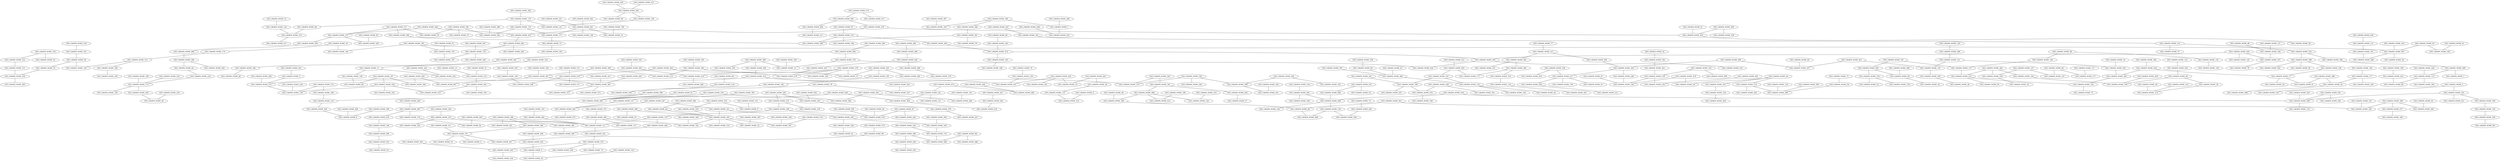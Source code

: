 graph GEO_GRAPH_KRUSKAL_INVERSE_LARGE{
GEO_GRAPH_NODE_516 -- GEO_GRAPH_NODE_321 [weight=9];
GEO_GRAPH_NODE_152 -- GEO_GRAPH_NODE_503 [weight=5];
GEO_GRAPH_NODE_46 -- GEO_GRAPH_NODE_188 [weight=4];
GEO_GRAPH_NODE_64 -- GEO_GRAPH_NODE_219 [weight=4];
GEO_GRAPH_NODE_108 -- GEO_GRAPH_NODE_174 [weight=4];
GEO_GRAPH_NODE_238 -- GEO_GRAPH_NODE_23 [weight=4];
GEO_GRAPH_NODE_397 -- GEO_GRAPH_NODE_165 [weight=4];
GEO_GRAPH_NODE_476 -- GEO_GRAPH_NODE_317 [weight=4];
GEO_GRAPH_NODE_0 -- GEO_GRAPH_NODE_314 [weight=3];
GEO_GRAPH_NODE_44 -- GEO_GRAPH_NODE_114 [weight=3];
GEO_GRAPH_NODE_71 -- GEO_GRAPH_NODE_58 [weight=3];
GEO_GRAPH_NODE_112 -- GEO_GRAPH_NODE_191 [weight=3];
GEO_GRAPH_NODE_115 -- GEO_GRAPH_NODE_314 [weight=3];
GEO_GRAPH_NODE_147 -- GEO_GRAPH_NODE_239 [weight=3];
GEO_GRAPH_NODE_162 -- GEO_GRAPH_NODE_277 [weight=3];
GEO_GRAPH_NODE_219 -- GEO_GRAPH_NODE_338 [weight=3];
GEO_GRAPH_NODE_241 -- GEO_GRAPH_NODE_157 [weight=3];
GEO_GRAPH_NODE_253 -- GEO_GRAPH_NODE_43 [weight=3];
GEO_GRAPH_NODE_261 -- GEO_GRAPH_NODE_148 [weight=3];
GEO_GRAPH_NODE_270 -- GEO_GRAPH_NODE_74 [weight=3];
GEO_GRAPH_NODE_277 -- GEO_GRAPH_NODE_42 [weight=3];
GEO_GRAPH_NODE_299 -- GEO_GRAPH_NODE_133 [weight=3];
GEO_GRAPH_NODE_311 -- GEO_GRAPH_NODE_476 [weight=3];
GEO_GRAPH_NODE_346 -- GEO_GRAPH_NODE_106 [weight=3];
GEO_GRAPH_NODE_347 -- GEO_GRAPH_NODE_16 [weight=3];
GEO_GRAPH_NODE_348 -- GEO_GRAPH_NODE_83 [weight=3];
GEO_GRAPH_NODE_354 -- GEO_GRAPH_NODE_451 [weight=3];
GEO_GRAPH_NODE_355 -- GEO_GRAPH_NODE_160 [weight=3];
GEO_GRAPH_NODE_413 -- GEO_GRAPH_NODE_271 [weight=3];
GEO_GRAPH_NODE_435 -- GEO_GRAPH_NODE_307 [weight=3];
GEO_GRAPH_NODE_438 -- GEO_GRAPH_NODE_303 [weight=3];
GEO_GRAPH_NODE_439 -- GEO_GRAPH_NODE_112 [weight=3];
GEO_GRAPH_NODE_477 -- GEO_GRAPH_NODE_180 [weight=3];
GEO_GRAPH_NODE_484 -- GEO_GRAPH_NODE_6 [weight=3];
GEO_GRAPH_NODE_495 -- GEO_GRAPH_NODE_498 [weight=3];
GEO_GRAPH_NODE_501 -- GEO_GRAPH_NODE_305 [weight=3];
GEO_GRAPH_NODE_502 -- GEO_GRAPH_NODE_243 [weight=3];
GEO_GRAPH_NODE_2 -- GEO_GRAPH_NODE_272 [weight=2];
GEO_GRAPH_NODE_5 -- GEO_GRAPH_NODE_81 [weight=2];
GEO_GRAPH_NODE_11 -- GEO_GRAPH_NODE_126 [weight=2];
GEO_GRAPH_NODE_19 -- GEO_GRAPH_NODE_140 [weight=2];
GEO_GRAPH_NODE_26 -- GEO_GRAPH_NODE_510 [weight=2];
GEO_GRAPH_NODE_28 -- GEO_GRAPH_NODE_435 [weight=2];
GEO_GRAPH_NODE_31 -- GEO_GRAPH_NODE_213 [weight=2];
GEO_GRAPH_NODE_36 -- GEO_GRAPH_NODE_115 [weight=2];
GEO_GRAPH_NODE_48 -- GEO_GRAPH_NODE_331 [weight=2];
GEO_GRAPH_NODE_50 -- GEO_GRAPH_NODE_350 [weight=2];
GEO_GRAPH_NODE_51 -- GEO_GRAPH_NODE_155 [weight=2];
GEO_GRAPH_NODE_61 -- GEO_GRAPH_NODE_350 [weight=2];
GEO_GRAPH_NODE_65 -- GEO_GRAPH_NODE_329 [weight=2];
GEO_GRAPH_NODE_67 -- GEO_GRAPH_NODE_510 [weight=2];
GEO_GRAPH_NODE_70 -- GEO_GRAPH_NODE_159 [weight=2];
GEO_GRAPH_NODE_84 -- GEO_GRAPH_NODE_167 [weight=2];
GEO_GRAPH_NODE_84 -- GEO_GRAPH_NODE_377 [weight=2];
GEO_GRAPH_NODE_93 -- GEO_GRAPH_NODE_200 [weight=2];
GEO_GRAPH_NODE_118 -- GEO_GRAPH_NODE_499 [weight=2];
GEO_GRAPH_NODE_119 -- GEO_GRAPH_NODE_447 [weight=2];
GEO_GRAPH_NODE_123 -- GEO_GRAPH_NODE_29 [weight=2];
GEO_GRAPH_NODE_126 -- GEO_GRAPH_NODE_60 [weight=2];
GEO_GRAPH_NODE_131 -- GEO_GRAPH_NODE_344 [weight=2];
GEO_GRAPH_NODE_135 -- GEO_GRAPH_NODE_138 [weight=2];
GEO_GRAPH_NODE_136 -- GEO_GRAPH_NODE_504 [weight=2];
GEO_GRAPH_NODE_146 -- GEO_GRAPH_NODE_248 [weight=2];
GEO_GRAPH_NODE_149 -- GEO_GRAPH_NODE_490 [weight=2];
GEO_GRAPH_NODE_150 -- GEO_GRAPH_NODE_45 [weight=2];
GEO_GRAPH_NODE_151 -- GEO_GRAPH_NODE_9 [weight=2];
GEO_GRAPH_NODE_163 -- GEO_GRAPH_NODE_407 [weight=2];
GEO_GRAPH_NODE_174 -- GEO_GRAPH_NODE_265 [weight=2];
GEO_GRAPH_NODE_175 -- GEO_GRAPH_NODE_513 [weight=2];
GEO_GRAPH_NODE_183 -- GEO_GRAPH_NODE_472 [weight=2];
GEO_GRAPH_NODE_186 -- GEO_GRAPH_NODE_170 [weight=2];
GEO_GRAPH_NODE_191 -- GEO_GRAPH_NODE_266 [weight=2];
GEO_GRAPH_NODE_201 -- GEO_GRAPH_NODE_327 [weight=2];
GEO_GRAPH_NODE_206 -- GEO_GRAPH_NODE_7 [weight=2];
GEO_GRAPH_NODE_220 -- GEO_GRAPH_NODE_242 [weight=2];
GEO_GRAPH_NODE_226 -- GEO_GRAPH_NODE_113 [weight=2];
GEO_GRAPH_NODE_228 -- GEO_GRAPH_NODE_315 [weight=2];
GEO_GRAPH_NODE_229 -- GEO_GRAPH_NODE_405 [weight=2];
GEO_GRAPH_NODE_229 -- GEO_GRAPH_NODE_517 [weight=2];
GEO_GRAPH_NODE_234 -- GEO_GRAPH_NODE_483 [weight=2];
GEO_GRAPH_NODE_237 -- GEO_GRAPH_NODE_524 [weight=2];
GEO_GRAPH_NODE_240 -- GEO_GRAPH_NODE_301 [weight=2];
GEO_GRAPH_NODE_255 -- GEO_GRAPH_NODE_172 [weight=2];
GEO_GRAPH_NODE_257 -- GEO_GRAPH_NODE_79 [weight=2];
GEO_GRAPH_NODE_261 -- GEO_GRAPH_NODE_21 [weight=2];
GEO_GRAPH_NODE_264 -- GEO_GRAPH_NODE_476 [weight=2];
GEO_GRAPH_NODE_270 -- GEO_GRAPH_NODE_205 [weight=2];
GEO_GRAPH_NODE_271 -- GEO_GRAPH_NODE_234 [weight=2];
GEO_GRAPH_NODE_275 -- GEO_GRAPH_NODE_329 [weight=2];
GEO_GRAPH_NODE_280 -- GEO_GRAPH_NODE_272 [weight=2];
GEO_GRAPH_NODE_284 -- GEO_GRAPH_NODE_28 [weight=2];
GEO_GRAPH_NODE_306 -- GEO_GRAPH_NODE_195 [weight=2];
GEO_GRAPH_NODE_306 -- GEO_GRAPH_NODE_200 [weight=2];
GEO_GRAPH_NODE_309 -- GEO_GRAPH_NODE_6 [weight=2];
GEO_GRAPH_NODE_310 -- GEO_GRAPH_NODE_208 [weight=2];
GEO_GRAPH_NODE_315 -- GEO_GRAPH_NODE_186 [weight=2];
GEO_GRAPH_NODE_315 -- GEO_GRAPH_NODE_278 [weight=2];
GEO_GRAPH_NODE_322 -- GEO_GRAPH_NODE_174 [weight=2];
GEO_GRAPH_NODE_323 -- GEO_GRAPH_NODE_221 [weight=2];
GEO_GRAPH_NODE_328 -- GEO_GRAPH_NODE_307 [weight=2];
GEO_GRAPH_NODE_333 -- GEO_GRAPH_NODE_9 [weight=2];
GEO_GRAPH_NODE_333 -- GEO_GRAPH_NODE_334 [weight=2];
GEO_GRAPH_NODE_336 -- GEO_GRAPH_NODE_230 [weight=2];
GEO_GRAPH_NODE_337 -- GEO_GRAPH_NODE_55 [weight=2];
GEO_GRAPH_NODE_337 -- GEO_GRAPH_NODE_457 [weight=2];
GEO_GRAPH_NODE_340 -- GEO_GRAPH_NODE_7 [weight=2];
GEO_GRAPH_NODE_345 -- GEO_GRAPH_NODE_235 [weight=2];
GEO_GRAPH_NODE_348 -- GEO_GRAPH_NODE_263 [weight=2];
GEO_GRAPH_NODE_349 -- GEO_GRAPH_NODE_142 [weight=2];
GEO_GRAPH_NODE_351 -- GEO_GRAPH_NODE_369 [weight=2];
GEO_GRAPH_NODE_356 -- GEO_GRAPH_NODE_94 [weight=2];
GEO_GRAPH_NODE_357 -- GEO_GRAPH_NODE_60 [weight=2];
GEO_GRAPH_NODE_361 -- GEO_GRAPH_NODE_335 [weight=2];
GEO_GRAPH_NODE_365 -- GEO_GRAPH_NODE_238 [weight=2];
GEO_GRAPH_NODE_368 -- GEO_GRAPH_NODE_438 [weight=2];
GEO_GRAPH_NODE_379 -- GEO_GRAPH_NODE_250 [weight=2];
GEO_GRAPH_NODE_388 -- GEO_GRAPH_NODE_40 [weight=2];
GEO_GRAPH_NODE_391 -- GEO_GRAPH_NODE_127 [weight=2];
GEO_GRAPH_NODE_392 -- GEO_GRAPH_NODE_69 [weight=2];
GEO_GRAPH_NODE_395 -- GEO_GRAPH_NODE_215 [weight=2];
GEO_GRAPH_NODE_399 -- GEO_GRAPH_NODE_53 [weight=2];
GEO_GRAPH_NODE_399 -- GEO_GRAPH_NODE_435 [weight=2];
GEO_GRAPH_NODE_407 -- GEO_GRAPH_NODE_39 [weight=2];
GEO_GRAPH_NODE_409 -- GEO_GRAPH_NODE_136 [weight=2];
GEO_GRAPH_NODE_410 -- GEO_GRAPH_NODE_149 [weight=2];
GEO_GRAPH_NODE_411 -- GEO_GRAPH_NODE_467 [weight=2];
GEO_GRAPH_NODE_420 -- GEO_GRAPH_NODE_504 [weight=2];
GEO_GRAPH_NODE_425 -- GEO_GRAPH_NODE_14 [weight=2];
GEO_GRAPH_NODE_426 -- GEO_GRAPH_NODE_298 [weight=2];
GEO_GRAPH_NODE_434 -- GEO_GRAPH_NODE_302 [weight=2];
GEO_GRAPH_NODE_435 -- GEO_GRAPH_NODE_52 [weight=2];
GEO_GRAPH_NODE_435 -- GEO_GRAPH_NODE_142 [weight=2];
GEO_GRAPH_NODE_435 -- GEO_GRAPH_NODE_274 [weight=2];
GEO_GRAPH_NODE_440 -- GEO_GRAPH_NODE_475 [weight=2];
GEO_GRAPH_NODE_443 -- GEO_GRAPH_NODE_467 [weight=2];
GEO_GRAPH_NODE_446 -- GEO_GRAPH_NODE_351 [weight=2];
GEO_GRAPH_NODE_449 -- GEO_GRAPH_NODE_465 [weight=2];
GEO_GRAPH_NODE_450 -- GEO_GRAPH_NODE_235 [weight=2];
GEO_GRAPH_NODE_454 -- GEO_GRAPH_NODE_246 [weight=2];
GEO_GRAPH_NODE_459 -- GEO_GRAPH_NODE_98 [weight=2];
GEO_GRAPH_NODE_463 -- GEO_GRAPH_NODE_82 [weight=2];
GEO_GRAPH_NODE_464 -- GEO_GRAPH_NODE_276 [weight=2];
GEO_GRAPH_NODE_465 -- GEO_GRAPH_NODE_178 [weight=2];
GEO_GRAPH_NODE_467 -- GEO_GRAPH_NODE_473 [weight=2];
GEO_GRAPH_NODE_469 -- GEO_GRAPH_NODE_113 [weight=2];
GEO_GRAPH_NODE_470 -- GEO_GRAPH_NODE_380 [weight=2];
GEO_GRAPH_NODE_472 -- GEO_GRAPH_NODE_103 [weight=2];
GEO_GRAPH_NODE_474 -- GEO_GRAPH_NODE_241 [weight=2];
GEO_GRAPH_NODE_474 -- GEO_GRAPH_NODE_498 [weight=2];
GEO_GRAPH_NODE_476 -- GEO_GRAPH_NODE_248 [weight=2];
GEO_GRAPH_NODE_478 -- GEO_GRAPH_NODE_194 [weight=2];
GEO_GRAPH_NODE_480 -- GEO_GRAPH_NODE_465 [weight=2];
GEO_GRAPH_NODE_482 -- GEO_GRAPH_NODE_374 [weight=2];
GEO_GRAPH_NODE_488 -- GEO_GRAPH_NODE_348 [weight=2];
GEO_GRAPH_NODE_497 -- GEO_GRAPH_NODE_116 [weight=2];
GEO_GRAPH_NODE_503 -- GEO_GRAPH_NODE_62 [weight=2];
GEO_GRAPH_NODE_506 -- GEO_GRAPH_NODE_293 [weight=2];
GEO_GRAPH_NODE_508 -- GEO_GRAPH_NODE_451 [weight=2];
GEO_GRAPH_NODE_509 -- GEO_GRAPH_NODE_137 [weight=2];
GEO_GRAPH_NODE_509 -- GEO_GRAPH_NODE_142 [weight=2];
GEO_GRAPH_NODE_511 -- GEO_GRAPH_NODE_337 [weight=2];
GEO_GRAPH_NODE_512 -- GEO_GRAPH_NODE_431 [weight=2];
GEO_GRAPH_NODE_514 -- GEO_GRAPH_NODE_307 [weight=2];
GEO_GRAPH_NODE_515 -- GEO_GRAPH_NODE_403 [weight=2];
GEO_GRAPH_NODE_515 -- GEO_GRAPH_NODE_499 [weight=2];
GEO_GRAPH_NODE_517 -- GEO_GRAPH_NODE_130 [weight=2];
GEO_GRAPH_NODE_519 -- GEO_GRAPH_NODE_332 [weight=2];
GEO_GRAPH_NODE_4 -- GEO_GRAPH_NODE_319 [weight=1];
GEO_GRAPH_NODE_4 -- GEO_GRAPH_NODE_323 [weight=1];
GEO_GRAPH_NODE_7 -- GEO_GRAPH_NODE_222 [weight=1];
GEO_GRAPH_NODE_10 -- GEO_GRAPH_NODE_122 [weight=1];
GEO_GRAPH_NODE_11 -- GEO_GRAPH_NODE_242 [weight=1];
GEO_GRAPH_NODE_13 -- GEO_GRAPH_NODE_213 [weight=1];
GEO_GRAPH_NODE_17 -- GEO_GRAPH_NODE_8 [weight=1];
GEO_GRAPH_NODE_17 -- GEO_GRAPH_NODE_20 [weight=1];
GEO_GRAPH_NODE_18 -- GEO_GRAPH_NODE_422 [weight=1];
GEO_GRAPH_NODE_19 -- GEO_GRAPH_NODE_175 [weight=1];
GEO_GRAPH_NODE_30 -- GEO_GRAPH_NODE_114 [weight=1];
GEO_GRAPH_NODE_32 -- GEO_GRAPH_NODE_184 [weight=1];
GEO_GRAPH_NODE_33 -- GEO_GRAPH_NODE_234 [weight=1];
GEO_GRAPH_NODE_38 -- GEO_GRAPH_NODE_33 [weight=1];
GEO_GRAPH_NODE_38 -- GEO_GRAPH_NODE_145 [weight=1];
GEO_GRAPH_NODE_41 -- GEO_GRAPH_NODE_423 [weight=1];
GEO_GRAPH_NODE_42 -- GEO_GRAPH_NODE_468 [weight=1];
GEO_GRAPH_NODE_50 -- GEO_GRAPH_NODE_407 [weight=1];
GEO_GRAPH_NODE_54 -- GEO_GRAPH_NODE_34 [weight=1];
GEO_GRAPH_NODE_54 -- GEO_GRAPH_NODE_507 [weight=1];
GEO_GRAPH_NODE_54 -- GEO_GRAPH_NODE_515 [weight=1];
GEO_GRAPH_NODE_58 -- GEO_GRAPH_NODE_499 [weight=1];
GEO_GRAPH_NODE_62 -- GEO_GRAPH_NODE_30 [weight=1];
GEO_GRAPH_NODE_62 -- GEO_GRAPH_NODE_199 [weight=1];
GEO_GRAPH_NODE_63 -- GEO_GRAPH_NODE_460 [weight=1];
GEO_GRAPH_NODE_67 -- GEO_GRAPH_NODE_202 [weight=1];
GEO_GRAPH_NODE_68 -- GEO_GRAPH_NODE_109 [weight=1];
GEO_GRAPH_NODE_68 -- GEO_GRAPH_NODE_135 [weight=1];
GEO_GRAPH_NODE_72 -- GEO_GRAPH_NODE_420 [weight=1];
GEO_GRAPH_NODE_73 -- GEO_GRAPH_NODE_164 [weight=1];
GEO_GRAPH_NODE_77 -- GEO_GRAPH_NODE_217 [weight=1];
GEO_GRAPH_NODE_78 -- GEO_GRAPH_NODE_91 [weight=1];
GEO_GRAPH_NODE_78 -- GEO_GRAPH_NODE_327 [weight=1];
GEO_GRAPH_NODE_80 -- GEO_GRAPH_NODE_344 [weight=1];
GEO_GRAPH_NODE_83 -- GEO_GRAPH_NODE_232 [weight=1];
GEO_GRAPH_NODE_85 -- GEO_GRAPH_NODE_437 [weight=1];
GEO_GRAPH_NODE_86 -- GEO_GRAPH_NODE_489 [weight=1];
GEO_GRAPH_NODE_87 -- GEO_GRAPH_NODE_194 [weight=1];
GEO_GRAPH_NODE_88 -- GEO_GRAPH_NODE_400 [weight=1];
GEO_GRAPH_NODE_88 -- GEO_GRAPH_NODE_486 [weight=1];
GEO_GRAPH_NODE_90 -- GEO_GRAPH_NODE_183 [weight=1];
GEO_GRAPH_NODE_91 -- GEO_GRAPH_NODE_480 [weight=1];
GEO_GRAPH_NODE_92 -- GEO_GRAPH_NODE_24 [weight=1];
GEO_GRAPH_NODE_94 -- GEO_GRAPH_NODE_460 [weight=1];
GEO_GRAPH_NODE_97 -- GEO_GRAPH_NODE_101 [weight=1];
GEO_GRAPH_NODE_99 -- GEO_GRAPH_NODE_457 [weight=1];
GEO_GRAPH_NODE_101 -- GEO_GRAPH_NODE_198 [weight=1];
GEO_GRAPH_NODE_101 -- GEO_GRAPH_NODE_285 [weight=1];
GEO_GRAPH_NODE_101 -- GEO_GRAPH_NODE_369 [weight=1];
GEO_GRAPH_NODE_103 -- GEO_GRAPH_NODE_168 [weight=1];
GEO_GRAPH_NODE_104 -- GEO_GRAPH_NODE_395 [weight=1];
GEO_GRAPH_NODE_105 -- GEO_GRAPH_NODE_339 [weight=1];
GEO_GRAPH_NODE_107 -- GEO_GRAPH_NODE_393 [weight=1];
GEO_GRAPH_NODE_109 -- GEO_GRAPH_NODE_173 [weight=1];
GEO_GRAPH_NODE_110 -- GEO_GRAPH_NODE_520 [weight=1];
GEO_GRAPH_NODE_111 -- GEO_GRAPH_NODE_233 [weight=1];
GEO_GRAPH_NODE_113 -- GEO_GRAPH_NODE_66 [weight=1];
GEO_GRAPH_NODE_113 -- GEO_GRAPH_NODE_304 [weight=1];
GEO_GRAPH_NODE_116 -- GEO_GRAPH_NODE_197 [weight=1];
GEO_GRAPH_NODE_116 -- GEO_GRAPH_NODE_249 [weight=1];
GEO_GRAPH_NODE_117 -- GEO_GRAPH_NODE_377 [weight=1];
GEO_GRAPH_NODE_120 -- GEO_GRAPH_NODE_296 [weight=1];
GEO_GRAPH_NODE_121 -- GEO_GRAPH_NODE_107 [weight=1];
GEO_GRAPH_NODE_121 -- GEO_GRAPH_NODE_422 [weight=1];
GEO_GRAPH_NODE_122 -- GEO_GRAPH_NODE_331 [weight=1];
GEO_GRAPH_NODE_123 -- GEO_GRAPH_NODE_100 [weight=1];
GEO_GRAPH_NODE_124 -- GEO_GRAPH_NODE_75 [weight=1];
GEO_GRAPH_NODE_127 -- GEO_GRAPH_NODE_440 [weight=1];
GEO_GRAPH_NODE_128 -- GEO_GRAPH_NODE_141 [weight=1];
GEO_GRAPH_NODE_132 -- GEO_GRAPH_NODE_114 [weight=1];
GEO_GRAPH_NODE_134 -- GEO_GRAPH_NODE_481 [weight=1];
GEO_GRAPH_NODE_136 -- GEO_GRAPH_NODE_489 [weight=1];
GEO_GRAPH_NODE_143 -- GEO_GRAPH_NODE_268 [weight=1];
GEO_GRAPH_NODE_147 -- GEO_GRAPH_NODE_167 [weight=1];
GEO_GRAPH_NODE_150 -- GEO_GRAPH_NODE_413 [weight=1];
GEO_GRAPH_NODE_153 -- GEO_GRAPH_NODE_404 [weight=1];
GEO_GRAPH_NODE_154 -- GEO_GRAPH_NODE_204 [weight=1];
GEO_GRAPH_NODE_155 -- GEO_GRAPH_NODE_197 [weight=1];
GEO_GRAPH_NODE_156 -- GEO_GRAPH_NODE_17 [weight=1];
GEO_GRAPH_NODE_159 -- GEO_GRAPH_NODE_431 [weight=1];
GEO_GRAPH_NODE_161 -- GEO_GRAPH_NODE_195 [weight=1];
GEO_GRAPH_NODE_166 -- GEO_GRAPH_NODE_355 [weight=1];
GEO_GRAPH_NODE_166 -- GEO_GRAPH_NODE_433 [weight=1];
GEO_GRAPH_NODE_169 -- GEO_GRAPH_NODE_110 [weight=1];
GEO_GRAPH_NODE_170 -- GEO_GRAPH_NODE_111 [weight=1];
GEO_GRAPH_NODE_170 -- GEO_GRAPH_NODE_408 [weight=1];
GEO_GRAPH_NODE_172 -- GEO_GRAPH_NODE_400 [weight=1];
GEO_GRAPH_NODE_173 -- GEO_GRAPH_NODE_223 [weight=1];
GEO_GRAPH_NODE_174 -- GEO_GRAPH_NODE_129 [weight=1];
GEO_GRAPH_NODE_176 -- GEO_GRAPH_NODE_48 [weight=1];
GEO_GRAPH_NODE_176 -- GEO_GRAPH_NODE_141 [weight=1];
GEO_GRAPH_NODE_176 -- GEO_GRAPH_NODE_179 [weight=1];
GEO_GRAPH_NODE_177 -- GEO_GRAPH_NODE_73 [weight=1];
GEO_GRAPH_NODE_178 -- GEO_GRAPH_NODE_82 [weight=1];
GEO_GRAPH_NODE_179 -- GEO_GRAPH_NODE_177 [weight=1];
GEO_GRAPH_NODE_179 -- GEO_GRAPH_NODE_382 [weight=1];
GEO_GRAPH_NODE_181 -- GEO_GRAPH_NODE_173 [weight=1];
GEO_GRAPH_NODE_181 -- GEO_GRAPH_NODE_458 [weight=1];
GEO_GRAPH_NODE_182 -- GEO_GRAPH_NODE_338 [weight=1];
GEO_GRAPH_NODE_184 -- GEO_GRAPH_NODE_441 [weight=1];
GEO_GRAPH_NODE_185 -- GEO_GRAPH_NODE_140 [weight=1];
GEO_GRAPH_NODE_185 -- GEO_GRAPH_NODE_155 [weight=1];
GEO_GRAPH_NODE_185 -- GEO_GRAPH_NODE_407 [weight=1];
GEO_GRAPH_NODE_186 -- GEO_GRAPH_NODE_510 [weight=1];
GEO_GRAPH_NODE_187 -- GEO_GRAPH_NODE_123 [weight=1];
GEO_GRAPH_NODE_187 -- GEO_GRAPH_NODE_166 [weight=1];
GEO_GRAPH_NODE_188 -- GEO_GRAPH_NODE_86 [weight=1];
GEO_GRAPH_NODE_189 -- GEO_GRAPH_NODE_414 [weight=1];
GEO_GRAPH_NODE_190 -- GEO_GRAPH_NODE_21 [weight=1];
GEO_GRAPH_NODE_192 -- GEO_GRAPH_NODE_199 [weight=1];
GEO_GRAPH_NODE_193 -- GEO_GRAPH_NODE_182 [weight=1];
GEO_GRAPH_NODE_196 -- GEO_GRAPH_NODE_105 [weight=1];
GEO_GRAPH_NODE_203 -- GEO_GRAPH_NODE_14 [weight=1];
GEO_GRAPH_NODE_203 -- GEO_GRAPH_NODE_36 [weight=1];
GEO_GRAPH_NODE_205 -- GEO_GRAPH_NODE_416 [weight=1];
GEO_GRAPH_NODE_207 -- GEO_GRAPH_NODE_343 [weight=1];
GEO_GRAPH_NODE_209 -- GEO_GRAPH_NODE_215 [weight=1];
GEO_GRAPH_NODE_209 -- GEO_GRAPH_NODE_267 [weight=1];
GEO_GRAPH_NODE_210 -- GEO_GRAPH_NODE_102 [weight=1];
GEO_GRAPH_NODE_213 -- GEO_GRAPH_NODE_361 [weight=1];
GEO_GRAPH_NODE_214 -- GEO_GRAPH_NODE_406 [weight=1];
GEO_GRAPH_NODE_216 -- GEO_GRAPH_NODE_56 [weight=1];
GEO_GRAPH_NODE_217 -- GEO_GRAPH_NODE_442 [weight=1];
GEO_GRAPH_NODE_217 -- GEO_GRAPH_NODE_462 [weight=1];
GEO_GRAPH_NODE_223 -- GEO_GRAPH_NODE_95 [weight=1];
GEO_GRAPH_NODE_223 -- GEO_GRAPH_NODE_124 [weight=1];
GEO_GRAPH_NODE_224 -- GEO_GRAPH_NODE_279 [weight=1];
GEO_GRAPH_NODE_228 -- GEO_GRAPH_NODE_243 [weight=1];
GEO_GRAPH_NODE_232 -- GEO_GRAPH_NODE_174 [weight=1];
GEO_GRAPH_NODE_233 -- GEO_GRAPH_NODE_270 [weight=1];
GEO_GRAPH_NODE_236 -- GEO_GRAPH_NODE_158 [weight=1];
GEO_GRAPH_NODE_237 -- GEO_GRAPH_NODE_111 [weight=1];
GEO_GRAPH_NODE_239 -- GEO_GRAPH_NODE_25 [weight=1];
GEO_GRAPH_NODE_240 -- GEO_GRAPH_NODE_355 [weight=1];
GEO_GRAPH_NODE_241 -- GEO_GRAPH_NODE_450 [weight=1];
GEO_GRAPH_NODE_243 -- GEO_GRAPH_NODE_378 [weight=1];
GEO_GRAPH_NODE_246 -- GEO_GRAPH_NODE_194 [weight=1];
GEO_GRAPH_NODE_247 -- GEO_GRAPH_NODE_345 [weight=1];
GEO_GRAPH_NODE_251 -- GEO_GRAPH_NODE_261 [weight=1];
GEO_GRAPH_NODE_254 -- GEO_GRAPH_NODE_237 [weight=1];
GEO_GRAPH_NODE_258 -- GEO_GRAPH_NODE_493 [weight=1];
GEO_GRAPH_NODE_261 -- GEO_GRAPH_NODE_177 [weight=1];
GEO_GRAPH_NODE_262 -- GEO_GRAPH_NODE_27 [weight=1];
GEO_GRAPH_NODE_264 -- GEO_GRAPH_NODE_279 [weight=1];
GEO_GRAPH_NODE_265 -- GEO_GRAPH_NODE_56 [weight=1];
GEO_GRAPH_NODE_267 -- GEO_GRAPH_NODE_98 [weight=1];
GEO_GRAPH_NODE_267 -- GEO_GRAPH_NODE_467 [weight=1];
GEO_GRAPH_NODE_269 -- GEO_GRAPH_NODE_437 [weight=1];
GEO_GRAPH_NODE_269 -- GEO_GRAPH_NODE_454 [weight=1];
GEO_GRAPH_NODE_270 -- GEO_GRAPH_NODE_244 [weight=1];
GEO_GRAPH_NODE_272 -- GEO_GRAPH_NODE_158 [weight=1];
GEO_GRAPH_NODE_273 -- GEO_GRAPH_NODE_99 [weight=1];
GEO_GRAPH_NODE_275 -- GEO_GRAPH_NODE_436 [weight=1];
GEO_GRAPH_NODE_276 -- GEO_GRAPH_NODE_15 [weight=1];
GEO_GRAPH_NODE_276 -- GEO_GRAPH_NODE_424 [weight=1];
GEO_GRAPH_NODE_277 -- GEO_GRAPH_NODE_330 [weight=1];
GEO_GRAPH_NODE_281 -- GEO_GRAPH_NODE_392 [weight=1];
GEO_GRAPH_NODE_282 -- GEO_GRAPH_NODE_192 [weight=1];
GEO_GRAPH_NODE_282 -- GEO_GRAPH_NODE_223 [weight=1];
GEO_GRAPH_NODE_282 -- GEO_GRAPH_NODE_239 [weight=1];
GEO_GRAPH_NODE_283 -- GEO_GRAPH_NODE_176 [weight=1];
GEO_GRAPH_NODE_285 -- GEO_GRAPH_NODE_472 [weight=1];
GEO_GRAPH_NODE_286 -- GEO_GRAPH_NODE_92 [weight=1];
GEO_GRAPH_NODE_287 -- GEO_GRAPH_NODE_146 [weight=1];
GEO_GRAPH_NODE_288 -- GEO_GRAPH_NODE_8 [weight=1];
GEO_GRAPH_NODE_288 -- GEO_GRAPH_NODE_42 [weight=1];
GEO_GRAPH_NODE_289 -- GEO_GRAPH_NODE_426 [weight=1];
GEO_GRAPH_NODE_290 -- GEO_GRAPH_NODE_464 [weight=1];
GEO_GRAPH_NODE_292 -- GEO_GRAPH_NODE_352 [weight=1];
GEO_GRAPH_NODE_292 -- GEO_GRAPH_NODE_508 [weight=1];
GEO_GRAPH_NODE_293 -- GEO_GRAPH_NODE_5 [weight=1];
GEO_GRAPH_NODE_294 -- GEO_GRAPH_NODE_212 [weight=1];
GEO_GRAPH_NODE_295 -- GEO_GRAPH_NODE_218 [weight=1];
GEO_GRAPH_NODE_295 -- GEO_GRAPH_NODE_424 [weight=1];
GEO_GRAPH_NODE_296 -- GEO_GRAPH_NODE_121 [weight=1];
GEO_GRAPH_NODE_297 -- GEO_GRAPH_NODE_440 [weight=1];
GEO_GRAPH_NODE_297 -- GEO_GRAPH_NODE_521 [weight=1];
GEO_GRAPH_NODE_298 -- GEO_GRAPH_NODE_376 [weight=1];
GEO_GRAPH_NODE_302 -- GEO_GRAPH_NODE_124 [weight=1];
GEO_GRAPH_NODE_306 -- GEO_GRAPH_NODE_477 [weight=1];
GEO_GRAPH_NODE_308 -- GEO_GRAPH_NODE_256 [weight=1];
GEO_GRAPH_NODE_308 -- GEO_GRAPH_NODE_423 [weight=1];
GEO_GRAPH_NODE_310 -- GEO_GRAPH_NODE_519 [weight=1];
GEO_GRAPH_NODE_312 -- GEO_GRAPH_NODE_37 [weight=1];
GEO_GRAPH_NODE_312 -- GEO_GRAPH_NODE_522 [weight=1];
GEO_GRAPH_NODE_316 -- GEO_GRAPH_NODE_22 [weight=1];
GEO_GRAPH_NODE_316 -- GEO_GRAPH_NODE_139 [weight=1];
GEO_GRAPH_NODE_318 -- GEO_GRAPH_NODE_81 [weight=1];
GEO_GRAPH_NODE_320 -- GEO_GRAPH_NODE_341 [weight=1];
GEO_GRAPH_NODE_320 -- GEO_GRAPH_NODE_370 [weight=1];
GEO_GRAPH_NODE_321 -- GEO_GRAPH_NODE_38 [weight=1];
GEO_GRAPH_NODE_323 -- GEO_GRAPH_NODE_196 [weight=1];
GEO_GRAPH_NODE_323 -- GEO_GRAPH_NODE_299 [weight=1];
GEO_GRAPH_NODE_324 -- GEO_GRAPH_NODE_267 [weight=1];
GEO_GRAPH_NODE_325 -- GEO_GRAPH_NODE_299 [weight=1];
GEO_GRAPH_NODE_331 -- GEO_GRAPH_NODE_417 [weight=1];
GEO_GRAPH_NODE_334 -- GEO_GRAPH_NODE_435 [weight=1];
GEO_GRAPH_NODE_336 -- GEO_GRAPH_NODE_370 [weight=1];
GEO_GRAPH_NODE_336 -- GEO_GRAPH_NODE_508 [weight=1];
GEO_GRAPH_NODE_337 -- GEO_GRAPH_NODE_3 [weight=1];
GEO_GRAPH_NODE_339 -- GEO_GRAPH_NODE_89 [weight=1];
GEO_GRAPH_NODE_340 -- GEO_GRAPH_NODE_165 [weight=1];
GEO_GRAPH_NODE_340 -- GEO_GRAPH_NODE_446 [weight=1];
GEO_GRAPH_NODE_341 -- GEO_GRAPH_NODE_262 [weight=1];
GEO_GRAPH_NODE_341 -- GEO_GRAPH_NODE_496 [weight=1];
GEO_GRAPH_NODE_342 -- GEO_GRAPH_NODE_172 [weight=1];
GEO_GRAPH_NODE_343 -- GEO_GRAPH_NODE_312 [weight=1];
GEO_GRAPH_NODE_344 -- GEO_GRAPH_NODE_257 [weight=1];
GEO_GRAPH_NODE_347 -- GEO_GRAPH_NODE_466 [weight=1];
GEO_GRAPH_NODE_351 -- GEO_GRAPH_NODE_76 [weight=1];
GEO_GRAPH_NODE_353 -- GEO_GRAPH_NODE_402 [weight=1];
GEO_GRAPH_NODE_357 -- GEO_GRAPH_NODE_384 [weight=1];
GEO_GRAPH_NODE_357 -- GEO_GRAPH_NODE_430 [weight=1];
GEO_GRAPH_NODE_358 -- GEO_GRAPH_NODE_432 [weight=1];
GEO_GRAPH_NODE_359 -- GEO_GRAPH_NODE_15 [weight=1];
GEO_GRAPH_NODE_360 -- GEO_GRAPH_NODE_337 [weight=1];
GEO_GRAPH_NODE_360 -- GEO_GRAPH_NODE_506 [weight=1];
GEO_GRAPH_NODE_361 -- GEO_GRAPH_NODE_415 [weight=1];
GEO_GRAPH_NODE_362 -- GEO_GRAPH_NODE_512 [weight=1];
GEO_GRAPH_NODE_363 -- GEO_GRAPH_NODE_205 [weight=1];
GEO_GRAPH_NODE_364 -- GEO_GRAPH_NODE_469 [weight=1];
GEO_GRAPH_NODE_365 -- GEO_GRAPH_NODE_255 [weight=1];
GEO_GRAPH_NODE_366 -- GEO_GRAPH_NODE_110 [weight=1];
GEO_GRAPH_NODE_366 -- GEO_GRAPH_NODE_480 [weight=1];
GEO_GRAPH_NODE_367 -- GEO_GRAPH_NODE_166 [weight=1];
GEO_GRAPH_NODE_367 -- GEO_GRAPH_NODE_347 [weight=1];
GEO_GRAPH_NODE_368 -- GEO_GRAPH_NODE_400 [weight=1];
GEO_GRAPH_NODE_371 -- GEO_GRAPH_NODE_35 [weight=1];
GEO_GRAPH_NODE_371 -- GEO_GRAPH_NODE_275 [weight=1];
GEO_GRAPH_NODE_371 -- GEO_GRAPH_NODE_390 [weight=1];
GEO_GRAPH_NODE_372 -- GEO_GRAPH_NODE_158 [weight=1];
GEO_GRAPH_NODE_372 -- GEO_GRAPH_NODE_169 [weight=1];
GEO_GRAPH_NODE_373 -- GEO_GRAPH_NODE_456 [weight=1];
GEO_GRAPH_NODE_373 -- GEO_GRAPH_NODE_471 [weight=1];
GEO_GRAPH_NODE_374 -- GEO_GRAPH_NODE_119 [weight=1];
GEO_GRAPH_NODE_375 -- GEO_GRAPH_NODE_509 [weight=1];
GEO_GRAPH_NODE_378 -- GEO_GRAPH_NODE_227 [weight=1];
GEO_GRAPH_NODE_379 -- GEO_GRAPH_NODE_12 [weight=1];
GEO_GRAPH_NODE_379 -- GEO_GRAPH_NODE_214 [weight=1];
GEO_GRAPH_NODE_379 -- GEO_GRAPH_NODE_279 [weight=1];
GEO_GRAPH_NODE_381 -- GEO_GRAPH_NODE_35 [weight=1];
GEO_GRAPH_NODE_381 -- GEO_GRAPH_NODE_57 [weight=1];
GEO_GRAPH_NODE_381 -- GEO_GRAPH_NODE_382 [weight=1];
GEO_GRAPH_NODE_383 -- GEO_GRAPH_NODE_255 [weight=1];
GEO_GRAPH_NODE_385 -- GEO_GRAPH_NODE_300 [weight=1];
GEO_GRAPH_NODE_386 -- GEO_GRAPH_NODE_382 [weight=1];
GEO_GRAPH_NODE_387 -- GEO_GRAPH_NODE_460 [weight=1];
GEO_GRAPH_NODE_388 -- GEO_GRAPH_NODE_156 [weight=1];
GEO_GRAPH_NODE_388 -- GEO_GRAPH_NODE_452 [weight=1];
GEO_GRAPH_NODE_389 -- GEO_GRAPH_NODE_15 [weight=1];
GEO_GRAPH_NODE_389 -- GEO_GRAPH_NODE_245 [weight=1];
GEO_GRAPH_NODE_389 -- GEO_GRAPH_NODE_362 [weight=1];
GEO_GRAPH_NODE_390 -- GEO_GRAPH_NODE_369 [weight=1];
GEO_GRAPH_NODE_393 -- GEO_GRAPH_NODE_49 [weight=1];
GEO_GRAPH_NODE_394 -- GEO_GRAPH_NODE_434 [weight=1];
GEO_GRAPH_NODE_395 -- GEO_GRAPH_NODE_12 [weight=1];
GEO_GRAPH_NODE_396 -- GEO_GRAPH_NODE_111 [weight=1];
GEO_GRAPH_NODE_396 -- GEO_GRAPH_NODE_225 [weight=1];
GEO_GRAPH_NODE_396 -- GEO_GRAPH_NODE_360 [weight=1];
GEO_GRAPH_NODE_398 -- GEO_GRAPH_NODE_222 [weight=1];
GEO_GRAPH_NODE_401 -- GEO_GRAPH_NODE_86 [weight=1];
GEO_GRAPH_NODE_401 -- GEO_GRAPH_NODE_195 [weight=1];
GEO_GRAPH_NODE_402 -- GEO_GRAPH_NODE_214 [weight=1];
GEO_GRAPH_NODE_404 -- GEO_GRAPH_NODE_111 [weight=1];
GEO_GRAPH_NODE_407 -- GEO_GRAPH_NODE_266 [weight=1];
GEO_GRAPH_NODE_408 -- GEO_GRAPH_NODE_300 [weight=1];
GEO_GRAPH_NODE_409 -- GEO_GRAPH_NODE_144 [weight=1];
GEO_GRAPH_NODE_412 -- GEO_GRAPH_NODE_455 [weight=1];
GEO_GRAPH_NODE_418 -- GEO_GRAPH_NODE_299 [weight=1];
GEO_GRAPH_NODE_418 -- GEO_GRAPH_NODE_409 [weight=1];
GEO_GRAPH_NODE_419 -- GEO_GRAPH_NODE_492 [weight=1];
GEO_GRAPH_NODE_421 -- GEO_GRAPH_NODE_107 [weight=1];
GEO_GRAPH_NODE_421 -- GEO_GRAPH_NODE_437 [weight=1];
GEO_GRAPH_NODE_422 -- GEO_GRAPH_NODE_302 [weight=1];
GEO_GRAPH_NODE_423 -- GEO_GRAPH_NODE_59 [weight=1];
GEO_GRAPH_NODE_425 -- GEO_GRAPH_NODE_291 [weight=1];
GEO_GRAPH_NODE_425 -- GEO_GRAPH_NODE_431 [weight=1];
GEO_GRAPH_NODE_426 -- GEO_GRAPH_NODE_224 [weight=1];
GEO_GRAPH_NODE_427 -- GEO_GRAPH_NODE_493 [weight=1];
GEO_GRAPH_NODE_428 -- GEO_GRAPH_NODE_199 [weight=1];
GEO_GRAPH_NODE_429 -- GEO_GRAPH_NODE_450 [weight=1];
GEO_GRAPH_NODE_429 -- GEO_GRAPH_NODE_480 [weight=1];
GEO_GRAPH_NODE_430 -- GEO_GRAPH_NODE_158 [weight=1];
GEO_GRAPH_NODE_430 -- GEO_GRAPH_NODE_252 [weight=1];
GEO_GRAPH_NODE_430 -- GEO_GRAPH_NODE_415 [weight=1];
GEO_GRAPH_NODE_432 -- GEO_GRAPH_NODE_66 [weight=1];
GEO_GRAPH_NODE_434 -- GEO_GRAPH_NODE_17 [weight=1];
GEO_GRAPH_NODE_436 -- GEO_GRAPH_NODE_488 [weight=1];
GEO_GRAPH_NODE_441 -- GEO_GRAPH_NODE_519 [weight=1];
GEO_GRAPH_NODE_442 -- GEO_GRAPH_NODE_231 [weight=1];
GEO_GRAPH_NODE_442 -- GEO_GRAPH_NODE_482 [weight=1];
GEO_GRAPH_NODE_444 -- GEO_GRAPH_NODE_125 [weight=1];
GEO_GRAPH_NODE_444 -- GEO_GRAPH_NODE_257 [weight=1];
GEO_GRAPH_NODE_444 -- GEO_GRAPH_NODE_295 [weight=1];
GEO_GRAPH_NODE_445 -- GEO_GRAPH_NODE_261 [weight=1];
GEO_GRAPH_NODE_448 -- GEO_GRAPH_NODE_275 [weight=1];
GEO_GRAPH_NODE_448 -- GEO_GRAPH_NODE_419 [weight=1];
GEO_GRAPH_NODE_453 -- GEO_GRAPH_NODE_2 [weight=1];
GEO_GRAPH_NODE_454 -- GEO_GRAPH_NODE_517 [weight=1];
GEO_GRAPH_NODE_455 -- GEO_GRAPH_NODE_171 [weight=1];
GEO_GRAPH_NODE_455 -- GEO_GRAPH_NODE_187 [weight=1];
GEO_GRAPH_NODE_456 -- GEO_GRAPH_NODE_479 [weight=1];
GEO_GRAPH_NODE_456 -- GEO_GRAPH_NODE_494 [weight=1];
GEO_GRAPH_NODE_458 -- GEO_GRAPH_NODE_92 [weight=1];
GEO_GRAPH_NODE_458 -- GEO_GRAPH_NODE_316 [weight=1];
GEO_GRAPH_NODE_459 -- GEO_GRAPH_NODE_384 [weight=1];
GEO_GRAPH_NODE_460 -- GEO_GRAPH_NODE_123 [weight=1];
GEO_GRAPH_NODE_461 -- GEO_GRAPH_NODE_332 [weight=1];
GEO_GRAPH_NODE_462 -- GEO_GRAPH_NODE_454 [weight=1];
GEO_GRAPH_NODE_463 -- GEO_GRAPH_NODE_385 [weight=1];
GEO_GRAPH_NODE_464 -- GEO_GRAPH_NODE_281 [weight=1];
GEO_GRAPH_NODE_465 -- GEO_GRAPH_NODE_410 [weight=1];
GEO_GRAPH_NODE_466 -- GEO_GRAPH_NODE_409 [weight=1];
GEO_GRAPH_NODE_467 -- GEO_GRAPH_NODE_313 [weight=1];
GEO_GRAPH_NODE_469 -- GEO_GRAPH_NODE_1 [weight=1];
GEO_GRAPH_NODE_470 -- GEO_GRAPH_NODE_480 [weight=1];
GEO_GRAPH_NODE_472 -- GEO_GRAPH_NODE_295 [weight=1];
GEO_GRAPH_NODE_478 -- GEO_GRAPH_NODE_34 [weight=1];
GEO_GRAPH_NODE_479 -- GEO_GRAPH_NODE_419 [weight=1];
GEO_GRAPH_NODE_479 -- GEO_GRAPH_NODE_423 [weight=1];
GEO_GRAPH_NODE_481 -- GEO_GRAPH_NODE_326 [weight=1];
GEO_GRAPH_NODE_481 -- GEO_GRAPH_NODE_409 [weight=1];
GEO_GRAPH_NODE_482 -- GEO_GRAPH_NODE_171 [weight=1];
GEO_GRAPH_NODE_485 -- GEO_GRAPH_NODE_289 [weight=1];
GEO_GRAPH_NODE_487 -- GEO_GRAPH_NODE_52 [weight=1];
GEO_GRAPH_NODE_490 -- GEO_GRAPH_NODE_253 [weight=1];
GEO_GRAPH_NODE_491 -- GEO_GRAPH_NODE_268 [weight=1];
GEO_GRAPH_NODE_491 -- GEO_GRAPH_NODE_380 [weight=1];
GEO_GRAPH_NODE_492 -- GEO_GRAPH_NODE_116 [weight=1];
GEO_GRAPH_NODE_492 -- GEO_GRAPH_NODE_259 [weight=1];
GEO_GRAPH_NODE_493 -- GEO_GRAPH_NODE_96 [weight=1];
GEO_GRAPH_NODE_493 -- GEO_GRAPH_NODE_128 [weight=1];
GEO_GRAPH_NODE_494 -- GEO_GRAPH_NODE_211 [weight=1];
GEO_GRAPH_NODE_496 -- GEO_GRAPH_NODE_102 [weight=1];
GEO_GRAPH_NODE_496 -- GEO_GRAPH_NODE_188 [weight=1];
GEO_GRAPH_NODE_496 -- GEO_GRAPH_NODE_414 [weight=1];
GEO_GRAPH_NODE_500 -- GEO_GRAPH_NODE_499 [weight=1];
GEO_GRAPH_NODE_501 -- GEO_GRAPH_NODE_299 [weight=1];
GEO_GRAPH_NODE_505 -- GEO_GRAPH_NODE_510 [weight=1];
GEO_GRAPH_NODE_507 -- GEO_GRAPH_NODE_154 [weight=1];
GEO_GRAPH_NODE_509 -- GEO_GRAPH_NODE_111 [weight=1];
GEO_GRAPH_NODE_512 -- GEO_GRAPH_NODE_272 [weight=1];
GEO_GRAPH_NODE_512 -- GEO_GRAPH_NODE_370 [weight=1];
GEO_GRAPH_NODE_513 -- GEO_GRAPH_NODE_145 [weight=1];
GEO_GRAPH_NODE_513 -- GEO_GRAPH_NODE_346 [weight=1];
GEO_GRAPH_NODE_517 -- GEO_GRAPH_NODE_47 [weight=1];
GEO_GRAPH_NODE_517 -- GEO_GRAPH_NODE_294 [weight=1];
GEO_GRAPH_NODE_518 -- GEO_GRAPH_NODE_11 [weight=1];
GEO_GRAPH_NODE_519 -- GEO_GRAPH_NODE_194 [weight=1];
GEO_GRAPH_NODE_520 -- GEO_GRAPH_NODE_6 [weight=1];
GEO_GRAPH_NODE_521 -- GEO_GRAPH_NODE_365 [weight=1];
GEO_GRAPH_NODE_521 -- GEO_GRAPH_NODE_435 [weight=1];
GEO_GRAPH_NODE_522 -- GEO_GRAPH_NODE_364 [weight=1];
GEO_GRAPH_NODE_522 -- GEO_GRAPH_NODE_388 [weight=1];
GEO_GRAPH_NODE_523 -- GEO_GRAPH_NODE_12 [weight=1];
GEO_GRAPH_NODE_523 -- GEO_GRAPH_NODE_193 [weight=1];
GEO_GRAPH_NODE_523 -- GEO_GRAPH_NODE_260 [weight=1];
}

